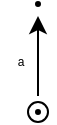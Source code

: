 <mxfile version="12.7.9" type="device"><diagram id="MaOBmCwShcybv1POfYjz" name="Page-1"><mxGraphModel dx="180" dy="381" grid="1" gridSize="10" guides="1" tooltips="1" connect="1" arrows="1" fold="1" page="1" pageScale="1" pageWidth="850" pageHeight="1100" math="0" shadow="0"><root><mxCell id="0"/><mxCell id="1" parent="0"/><mxCell id="OH9f4CoH6wEc9T6n1TWU-1" value="" style="endArrow=classic;html=1;" edge="1" parent="1"><mxGeometry width="50" height="50" relative="1" as="geometry"><mxPoint x="40" y="77" as="sourcePoint"/><mxPoint x="40" y="37" as="targetPoint"/></mxGeometry></mxCell><mxCell id="OH9f4CoH6wEc9T6n1TWU-2" value="" style="ellipse;whiteSpace=wrap;html=1;aspect=fixed;" vertex="1" parent="1"><mxGeometry x="35" y="80" width="10" height="10" as="geometry"/></mxCell><mxCell id="OH9f4CoH6wEc9T6n1TWU-3" value="" style="ellipse;whiteSpace=wrap;html=1;aspect=fixed;fillColor=#000000;fontSize=12;" vertex="1" parent="1"><mxGeometry x="39" y="84" width="2" height="2" as="geometry"/></mxCell><mxCell id="OH9f4CoH6wEc9T6n1TWU-4" value="" style="ellipse;whiteSpace=wrap;html=1;aspect=fixed;fillColor=#000000;fontSize=12;" vertex="1" parent="1"><mxGeometry x="39" y="30" width="2" height="2" as="geometry"/></mxCell><mxCell id="OH9f4CoH6wEc9T6n1TWU-5" value="a" style="text;html=1;align=center;verticalAlign=middle;resizable=0;points=[];autosize=1;fontSize=6;" vertex="1" parent="1"><mxGeometry x="21" y="55" width="20" height="10" as="geometry"/></mxCell></root></mxGraphModel></diagram></mxfile>